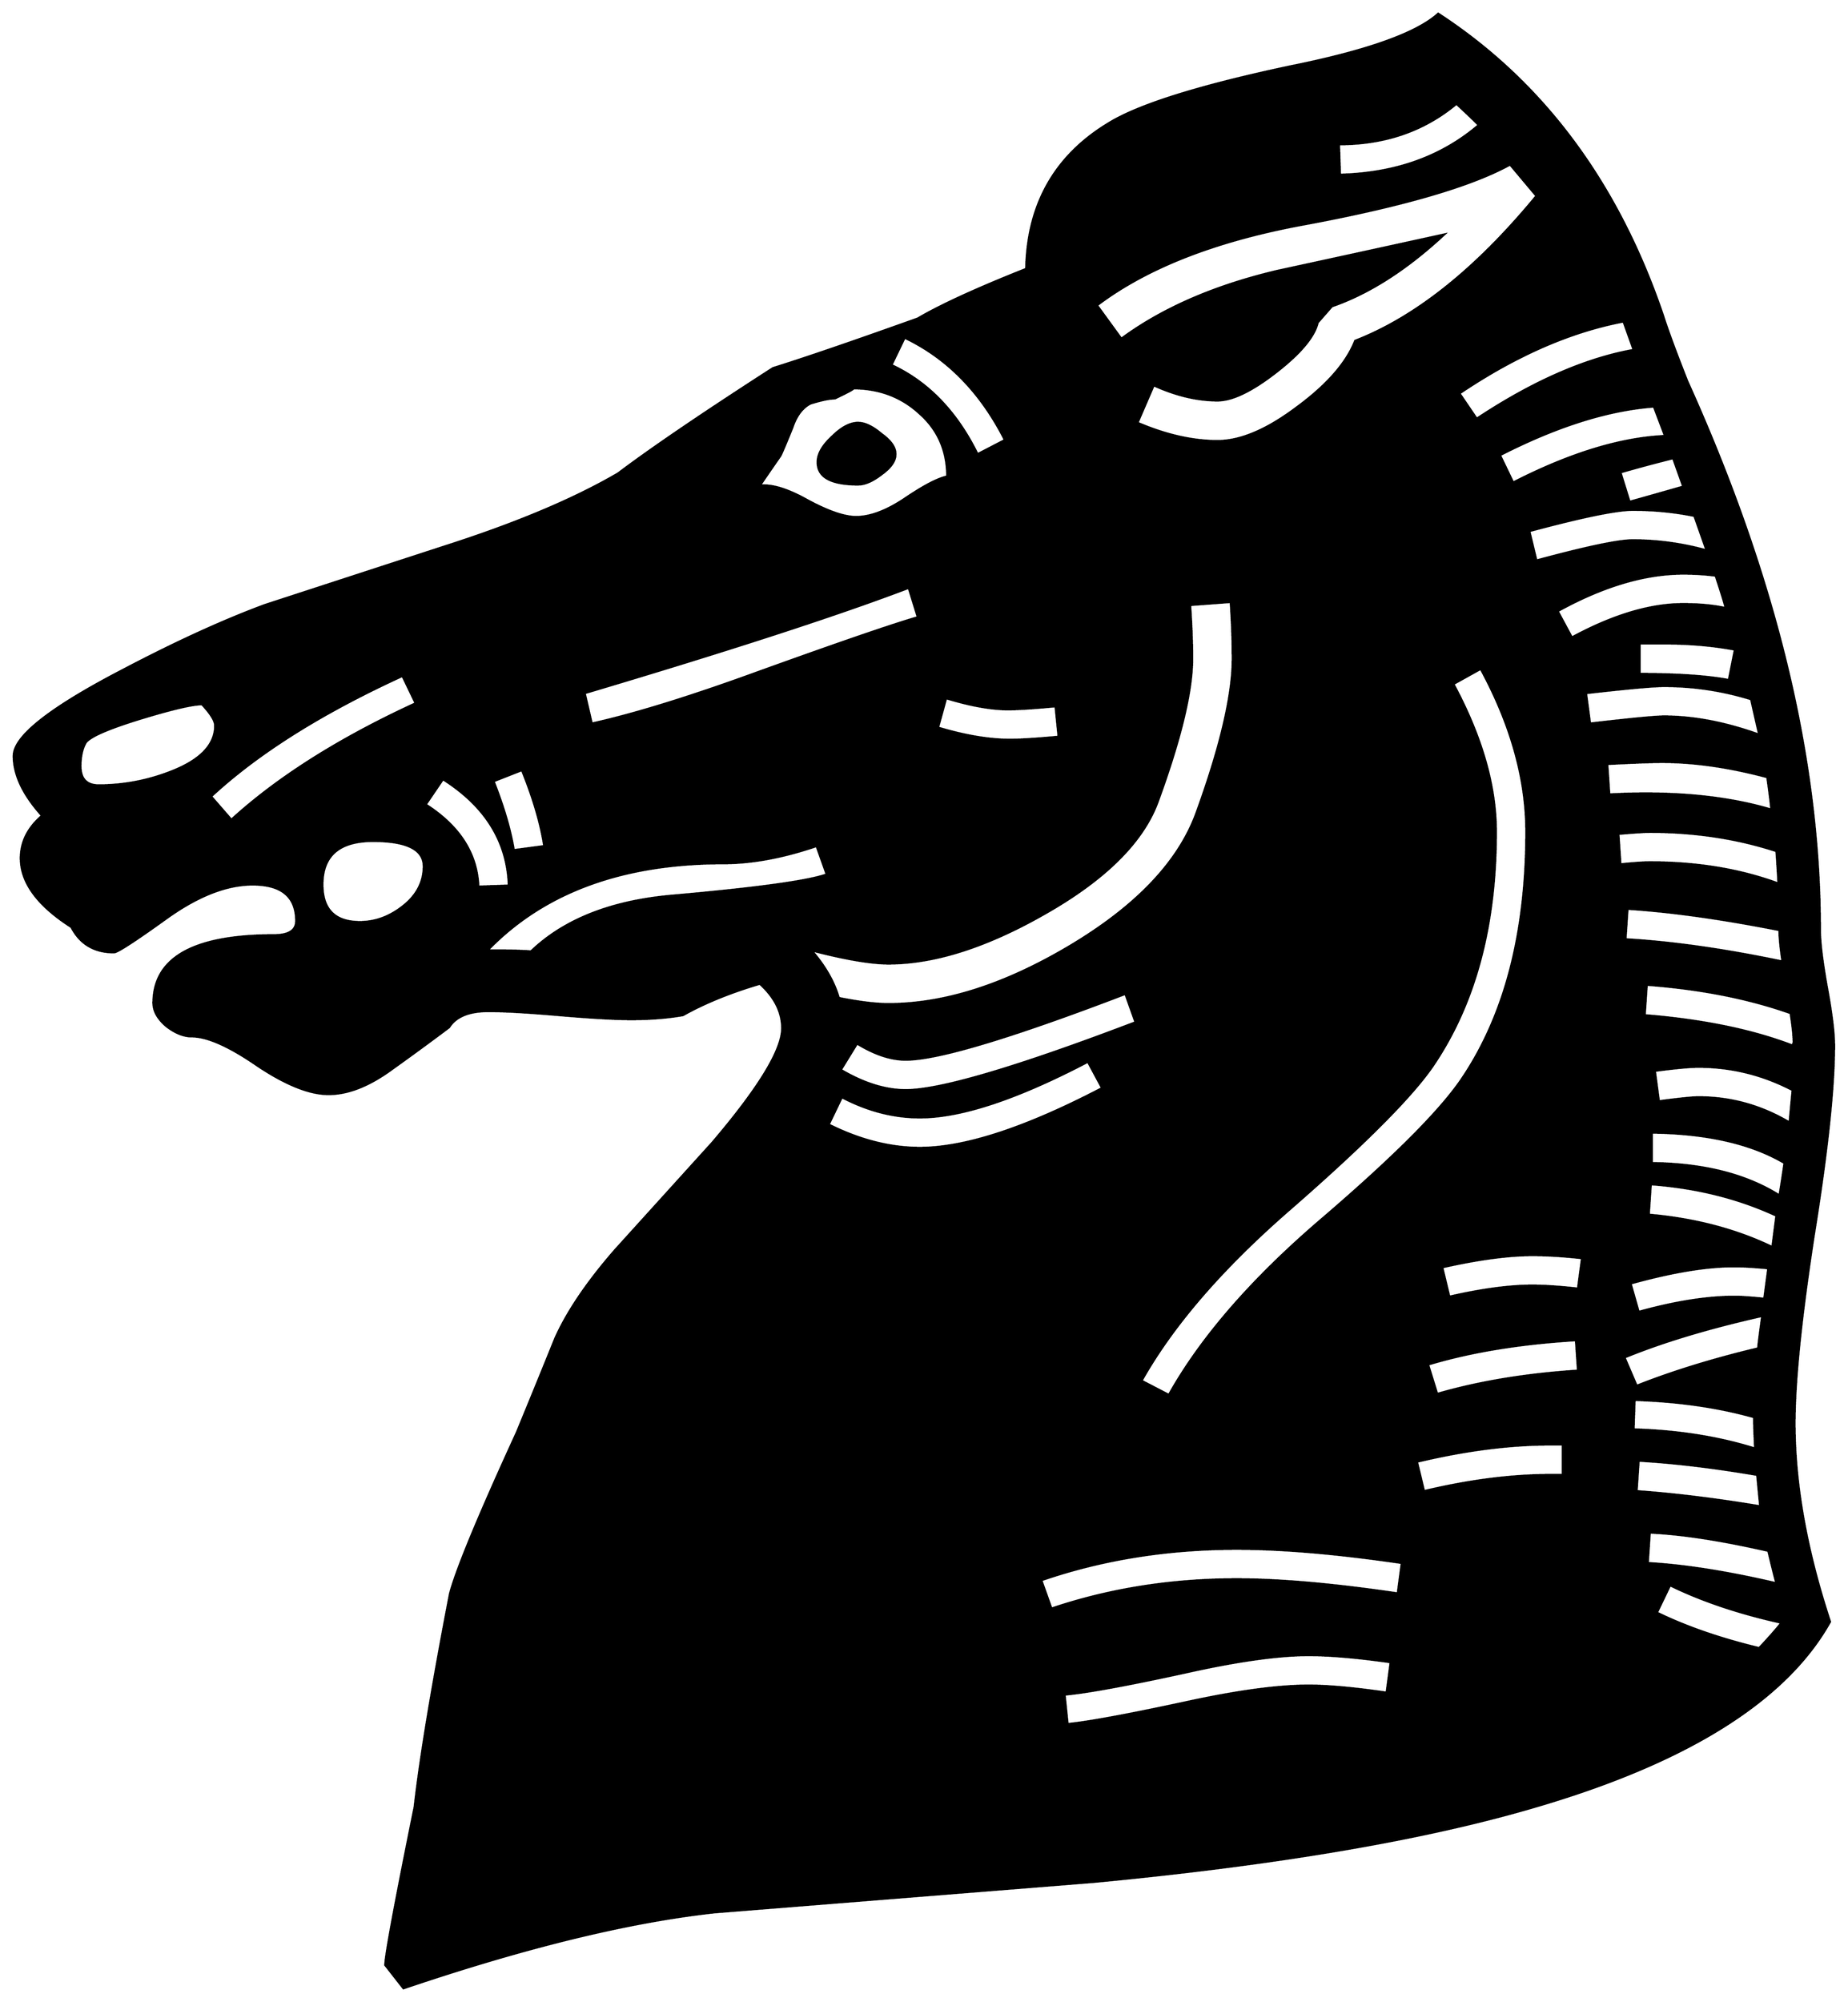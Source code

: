 


\begin{tikzpicture}[y=0.80pt, x=0.80pt, yscale=-1.0, xscale=1.0, inner sep=0pt, outer sep=0pt]
\begin{scope}[shift={(100.0,1705.0)},nonzero rule]
  \path[draw=.,fill=.,line width=1.600pt] (1878.0,-537.0) ..
    controls (1878.0,-495.0) and (1871.333,-432.667) ..
    (1858.0,-350.0) .. controls (1845.333,-268.0) and
    (1839.0,-206.0) .. (1839.0,-164.0) .. controls
    (1839.0,-104.0) and (1850.667,-38.667) .. (1874.0,32.0) ..
    controls (1830.667,109.333) and (1734.333,170.0) .. (1585.0,214.0)
    .. controls (1475.0,246.667) and (1328.667,271.667) ..
    (1146.0,289.0) .. controls (1021.333,299.0) and (896.667,309.0)
    .. (772.0,319.0) .. controls (687.333,328.333) and (585.0,353.333)
    .. (465.0,394.0) -- (447.0,371.0) .. controls (447.0,362.333)
    and (456.667,310.333) .. (476.0,215.0) .. controls (481.333,167.667)
    and (493.0,97.333) .. (511.0,4.0) .. controls (517.667,-20.667)
    and (539.667,-73.667) .. (577.0,-155.0) .. controls
    (589.667,-185.667) and (602.333,-216.667) .. (615.0,-248.0) ..
    controls (627.0,-274.667) and (646.667,-303.667) .. (674.0,-335.0)
    .. controls (706.0,-370.333) and (738.0,-405.667) ..
    (770.0,-441.0) .. controls (816.0,-495.0) and (839.0,-532.667)
    .. (839.0,-554.0) .. controls (839.0,-570.0) and
    (831.667,-584.667) .. (817.0,-598.0) .. controls (787.667,-589.333)
    and (762.333,-579.0) .. (741.0,-567.0) .. controls
    (725.667,-564.333) and (708.667,-563.0) .. (690.0,-563.0) ..
    controls (674.0,-563.0) and (650.333,-564.333) .. (619.0,-567.0)
    .. controls (588.333,-569.667) and (565.0,-571.0) ..
    (549.0,-571.0) .. controls (529.667,-571.0) and (516.667,-565.667)
    .. (510.0,-555.0) .. controls (491.333,-541.0) and
    (472.667,-527.333) .. (454.0,-514.0) .. controls (431.333,-497.333)
    and (410.333,-489.0) .. (391.0,-489.0) .. controls
    (372.333,-489.0) and (349.0,-498.333) .. (321.0,-517.0) ..
    controls (293.0,-536.333) and (271.333,-546.0) .. (256.0,-546.0)
    .. controls (248.0,-546.0) and (239.667,-549.333) ..
    (231.0,-556.0) .. controls (222.333,-563.333) and (218.0,-571.0)
    .. (218.0,-579.0) .. controls (218.0,-623.667) and
    (257.667,-646.0) .. (337.0,-646.0) .. controls (351.667,-646.0)
    and (359.0,-650.667) .. (359.0,-660.0) .. controls
    (359.0,-684.0) and (344.667,-696.0) .. (316.0,-696.0) ..
    controls (290.0,-696.0) and (261.333,-684.667) .. (230.0,-662.0)
    .. controls (199.333,-640.0) and (182.333,-629.0) ..
    (179.0,-629.0) .. controls (159.667,-629.0) and (145.667,-637.333)
    .. (137.0,-654.0) .. controls (103.667,-675.333) and
    (87.0,-698.0) .. (87.0,-722.0) .. controls (87.0,-738.0) and
    (94.0,-752.0) .. (108.0,-764.0) .. controls (89.333,-784.667)
    and (80.0,-804.333) .. (80.0,-823.0) .. controls (80.0,-842.333)
    and (116.0,-870.667) .. (188.0,-908.0) .. controls
    (240.0,-935.333) and (286.667,-956.667) .. (328.0,-972.0) ..
    controls (387.333,-991.333) and (446.667,-1010.667) ..
    (506.0,-1030.0) .. controls (576.667,-1052.667) and
    (633.667,-1076.667) .. (677.0,-1102.0) .. controls
    (709.667,-1126.667) and (760.667,-1161.333) .. (830.0,-1206.0) ..
    controls (862.0,-1216.0) and (909.667,-1232.333) ..
    (973.0,-1255.0) .. controls (995.667,-1268.333) and
    (1031.333,-1284.667) .. (1080.0,-1304.0) .. controls
    (1081.333,-1370.0) and (1110.333,-1419.0) .. (1167.0,-1451.0) ..
    controls (1198.333,-1468.333) and (1256.333,-1486.0) ..
    (1341.0,-1504.0) .. controls (1417.0,-1519.333) and
    (1465.667,-1536.667) .. (1487.0,-1556.0) .. controls
    (1590.333,-1488.667) and (1664.333,-1389.333) .. (1709.0,-1258.0) ..
    controls (1713.667,-1243.333) and (1721.667,-1221.667) ..
    (1733.0,-1193.0) .. controls (1820.333,-999.667) and
    (1864.0,-819.333) .. (1864.0,-652.0) .. controls
    (1864.0,-639.333) and (1866.333,-620.0) .. (1871.0,-594.0) ..
    controls (1875.667,-568.667) and (1878.0,-549.667) ..
    (1878.0,-537.0) -- cycle(1527.0,-1446.0) .. controls
    (1520.333,-1452.667) and (1513.0,-1459.667) .. (1505.0,-1467.0) ..
    controls (1473.0,-1440.333) and (1434.333,-1427.0) ..
    (1389.0,-1427.0) -- (1390.0,-1397.0) .. controls
    (1444.667,-1398.333) and (1490.333,-1414.667) .. (1527.0,-1446.0) --
    cycle(1680.0,-1224.0) -- (1670.0,-1252.0) .. controls
    (1617.333,-1242.0) and (1563.333,-1218.333) .. (1508.0,-1181.0) --
    (1525.0,-1156.0) .. controls (1580.333,-1192.667) and
    (1632.0,-1215.333) .. (1680.0,-1224.0) --
    cycle(1729.0,-1089.0) -- (1719.0,-1117.0) .. controls
    (1700.333,-1112.333) and (1683.0,-1107.667) .. (1667.0,-1103.0) --
    (1676.0,-1074.0) .. controls (1688.0,-1077.333) and
    (1705.667,-1082.333) .. (1729.0,-1089.0) --
    cycle(1711.0,-1139.0) -- (1700.0,-1168.0) .. controls
    (1654.667,-1164.667) and (1604.0,-1148.667) .. (1548.0,-1120.0) --
    (1561.0,-1093.0) .. controls (1617.0,-1121.667) and
    (1667.0,-1137.0) .. (1711.0,-1139.0) --
    cycle(1752.0,-1026.0) -- (1740.0,-1060.0) .. controls
    (1720.667,-1064.0) and (1700.333,-1066.0) .. (1679.0,-1066.0) ..
    controls (1663.0,-1066.0) and (1629.0,-1059.0) ..
    (1577.0,-1045.0) -- (1584.0,-1016.0) .. controls
    (1633.333,-1029.333) and (1665.0,-1036.0) .. (1679.0,-1036.0) ..
    controls (1703.667,-1036.0) and (1728.0,-1032.667) ..
    (1752.0,-1026.0) -- cycle(1771.0,-969.0) .. controls
    (1769.0,-976.333) and (1765.667,-987.0) .. (1761.0,-1001.0) ..
    controls (1751.0,-1002.333) and (1740.333,-1003.0) ..
    (1729.0,-1003.0) .. controls (1691.0,-1003.0) and
    (1649.667,-990.667) .. (1605.0,-966.0) -- (1619.0,-940.0) ..
    controls (1659.667,-962.0) and (1696.333,-973.0) ..
    (1729.0,-973.0) .. controls (1745.0,-973.0) and
    (1759.0,-971.667) .. (1771.0,-969.0) -- cycle(1780.0,-928.0)
    .. controls (1758.667,-932.0) and (1736.0,-934.0) ..
    (1712.0,-934.0) -- (1686.0,-934.0) -- (1686.0,-904.0) ..
    controls (1723.333,-904.0) and (1752.667,-902.0) ..
    (1774.0,-898.0) -- (1780.0,-928.0) -- cycle(1584.0,-1376.0)
    -- (1558.0,-1407.0) .. controls (1519.333,-1385.667) and
    (1451.667,-1366.0) .. (1355.0,-1348.0) .. controls
    (1267.667,-1332.0) and (1199.333,-1305.333) .. (1150.0,-1268.0) --
    (1174.0,-1235.0) .. controls (1214.667,-1265.0) and
    (1266.0,-1287.333) .. (1328.0,-1302.0) .. controls
    (1383.333,-1314.0) and (1438.333,-1326.0) .. (1493.0,-1338.0) ..
    controls (1455.667,-1303.333) and (1418.667,-1279.667) ..
    (1382.0,-1267.0) -- (1368.0,-1251.0) .. controls
    (1364.667,-1237.0) and (1351.0,-1220.667) .. (1327.0,-1202.0) ..
    controls (1303.0,-1183.333) and (1283.667,-1174.0) ..
    (1269.0,-1174.0) .. controls (1249.0,-1174.0) and
    (1228.0,-1179.0) .. (1206.0,-1189.0) -- (1190.0,-1152.0) ..
    controls (1218.0,-1140.0) and (1244.333,-1134.0) ..
    (1269.0,-1134.0) .. controls (1291.667,-1134.0) and
    (1317.667,-1145.0) .. (1347.0,-1167.0) .. controls
    (1377.0,-1189.0) and (1396.333,-1211.0) .. (1405.0,-1233.0) ..
    controls (1465.0,-1256.333) and (1524.667,-1304.0) ..
    (1584.0,-1376.0) -- cycle(1804.0,-844.0) .. controls
    (1802.0,-852.667) and (1799.333,-864.333) .. (1796.0,-879.0) ..
    controls (1768.0,-887.667) and (1739.333,-892.0) ..
    (1710.0,-892.0) .. controls (1699.333,-892.0) and
    (1673.667,-889.667) .. (1633.0,-885.0) -- (1637.0,-855.0) ..
    controls (1677.0,-859.667) and (1701.333,-862.0) ..
    (1710.0,-862.0) .. controls (1739.333,-862.0) and
    (1770.667,-856.0) .. (1804.0,-844.0) -- cycle(1816.0,-770.0)
    .. controls (1815.333,-777.333) and (1814.0,-788.0) ..
    (1812.0,-802.0) .. controls (1774.667,-812.0) and
    (1740.0,-817.0) .. (1708.0,-817.0) .. controls
    (1698.0,-817.0) and (1680.0,-816.333) .. (1654.0,-815.0) --
    (1656.0,-785.0) .. controls (1718.0,-788.333) and
    (1771.333,-783.333) .. (1816.0,-770.0) -- cycle(1823.0,-697.0)
    .. controls (1822.333,-709.667) and (1821.667,-720.333) ..
    (1821.0,-729.0) .. controls (1782.333,-741.667) and
    (1740.667,-748.0) .. (1696.0,-748.0) .. controls
    (1690.667,-748.0) and (1680.333,-747.333) .. (1665.0,-746.0) --
    (1667.0,-716.0) .. controls (1680.333,-717.333) and
    (1690.0,-718.0) .. (1696.0,-718.0) .. controls
    (1742.667,-718.0) and (1785.0,-711.0) .. (1823.0,-697.0) --
    cycle(1827.0,-620.0) .. controls (1825.0,-633.333) and
    (1824.0,-643.667) .. (1824.0,-651.0) .. controls
    (1766.667,-662.333) and (1716.667,-669.333) .. (1674.0,-672.0) --
    (1672.0,-642.0) .. controls (1718.0,-639.333) and
    (1769.667,-632.0) .. (1827.0,-620.0) -- cycle(1838.0,-540.0)
    .. controls (1838.0,-546.667) and (1837.0,-556.333) ..
    (1835.0,-569.0) .. controls (1793.667,-583.667) and
    (1746.333,-593.0) .. (1693.0,-597.0) -- (1691.0,-567.0) ..
    controls (1748.333,-562.333) and (1797.0,-552.333) ..
    (1837.0,-537.0) -- (1838.0,-540.0) -- cycle(1837.0,-493.0)
    .. controls (1807.667,-508.333) and (1776.667,-516.0) ..
    (1744.0,-516.0) .. controls (1735.333,-516.0) and
    (1721.0,-514.667) .. (1701.0,-512.0) -- (1705.0,-482.0) ..
    controls (1725.0,-484.667) and (1738.0,-486.0) ..
    (1744.0,-486.0) .. controls (1776.0,-486.0) and
    (1806.0,-477.667) .. (1834.0,-461.0) .. controls
    (1834.667,-468.333) and (1835.667,-479.0) .. (1837.0,-493.0) --
    cycle(1829.0,-421.0) .. controls (1796.333,-440.333) and
    (1752.667,-450.333) .. (1698.0,-451.0) -- (1698.0,-421.0) ..
    controls (1749.333,-420.333) and (1791.333,-409.667) ..
    (1824.0,-389.0) .. controls (1825.333,-396.333) and
    (1827.0,-407.0) .. (1829.0,-421.0) -- cycle(1059.0,-1135.0)
    .. controls (1035.0,-1182.333) and (1002.0,-1216.0) ..
    (960.0,-1236.0) -- (947.0,-1209.0) .. controls
    (983.0,-1192.333) and (1011.333,-1163.0) .. (1032.0,-1121.0) --
    (1059.0,-1135.0) -- cycle(1821.0,-369.0) .. controls
    (1783.667,-386.333) and (1742.333,-396.667) .. (1697.0,-400.0) --
    (1695.0,-370.0) .. controls (1740.333,-366.0) and
    (1781.0,-355.333) .. (1817.0,-338.0) -- (1821.0,-369.0) --
    cycle(1813.0,-317.0) .. controls (1799.667,-318.333) and
    (1788.333,-319.0) .. (1779.0,-319.0) .. controls
    (1751.667,-319.0) and (1717.667,-313.333) .. (1677.0,-302.0) --
    (1685.0,-274.0) .. controls (1721.0,-284.0) and
    (1752.667,-289.0) .. (1780.0,-289.0) .. controls
    (1786.0,-289.0) and (1795.667,-288.333) .. (1809.0,-287.0) --
    (1813.0,-317.0) -- cycle(1002.0,-1099.0) .. controls
    (1002.0,-1124.333) and (993.0,-1145.0) .. (975.0,-1161.0) ..
    controls (957.0,-1177.667) and (935.0,-1186.0) ..
    (909.0,-1186.0) .. controls (911.0,-1186.0) and
    (905.0,-1182.667) .. (891.0,-1176.0) .. controls
    (885.667,-1176.0) and (877.667,-1174.333) .. (867.0,-1171.0) ..
    controls (859.0,-1167.0) and (853.0,-1159.0) ..
    (849.0,-1147.0) .. controls (841.667,-1129.0) and
    (837.667,-1119.667) .. (837.0,-1119.0) .. controls
    (832.333,-1112.333) and (825.667,-1102.667) .. (817.0,-1090.0) ..
    controls (829.0,-1091.333) and (845.0,-1086.333) ..
    (865.0,-1075.0) .. controls (885.0,-1064.333) and
    (900.667,-1059.0) .. (912.0,-1059.0) .. controls
    (926.0,-1059.0) and (942.0,-1065.0) .. (960.0,-1077.0) ..
    controls (978.667,-1089.667) and (992.667,-1097.0) ..
    (1002.0,-1099.0) -- cycle(1807.0,-270.0) .. controls
    (1753.667,-258.0) and (1708.333,-244.333) .. (1671.0,-229.0) --
    (1683.0,-201.0) .. controls (1718.333,-215.0) and
    (1758.333,-227.333) .. (1803.0,-238.0) .. controls
    (1803.0,-240.0) and (1804.333,-250.667) .. (1807.0,-270.0) --
    cycle(1574.0,-748.0) .. controls (1574.0,-800.0) and
    (1559.0,-853.667) .. (1529.0,-909.0) -- (1502.0,-894.0) ..
    controls (1530.0,-842.0) and (1544.0,-793.333) ..
    (1544.0,-748.0) .. controls (1544.0,-654.667) and
    (1523.0,-577.333) .. (1481.0,-516.0) .. controls
    (1459.667,-485.333) and (1412.667,-438.333) .. (1340.0,-375.0) ..
    controls (1273.333,-317.0) and (1224.667,-260.667) ..
    (1194.0,-206.0) -- (1221.0,-192.0) .. controls
    (1252.333,-248.0) and (1301.667,-305.0) .. (1369.0,-363.0) ..
    controls (1442.333,-425.667) and (1489.667,-473.0) ..
    (1511.0,-505.0) .. controls (1553.0,-567.667) and
    (1574.0,-648.667) .. (1574.0,-748.0) -- cycle(1112.0,-842.0)
    -- (1109.0,-872.0) .. controls (1087.667,-870.0) and
    (1072.0,-869.0) .. (1062.0,-869.0) .. controls
    (1045.333,-869.0) and (1025.0,-872.667) .. (1001.0,-880.0) --
    (993.0,-851.0) .. controls (1019.667,-843.0) and
    (1043.333,-839.0) .. (1064.0,-839.0) .. controls
    (1074.667,-839.0) and (1090.667,-840.0) .. (1112.0,-842.0) --
    cycle(1800.0,-139.0) .. controls (1799.333,-152.333) and
    (1799.0,-160.667) .. (1799.0,-164.0) -- (1799.0,-170.0) ..
    controls (1763.667,-180.0) and (1724.333,-185.667) ..
    (1681.0,-187.0) -- (1680.0,-158.0) .. controls
    (1724.0,-156.667) and (1764.0,-150.333) .. (1800.0,-139.0) --
    cycle(1629.0,-327.0) .. controls (1611.0,-329.0) and
    (1594.667,-330.0) .. (1580.0,-330.0) .. controls
    (1556.0,-330.0) and (1526.333,-326.0) .. (1491.0,-318.0) --
    (1498.0,-289.0) .. controls (1530.0,-296.333) and
    (1557.333,-300.0) .. (1580.0,-300.0) .. controls
    (1592.0,-300.0) and (1607.0,-299.0) .. (1625.0,-297.0) --
    (1629.0,-327.0) -- cycle(1284.0,-919.0) .. controls
    (1284.0,-936.333) and (1283.333,-955.0) .. (1282.0,-975.0) --
    (1242.0,-972.0) .. controls (1243.333,-952.0) and
    (1244.0,-934.333) .. (1244.0,-919.0) .. controls
    (1244.0,-887.0) and (1232.667,-840.0) .. (1210.0,-778.0) ..
    controls (1195.333,-738.0) and (1158.0,-701.0) ..
    (1098.0,-667.0) .. controls (1040.667,-634.333) and
    (989.333,-618.0) .. (944.0,-618.0) .. controls (926.667,-618.0)
    and (901.333,-622.333) .. (868.0,-631.0) .. controls
    (881.333,-615.667) and (890.333,-600.0) .. (895.0,-584.0) ..
    controls (915.0,-580.0) and (931.333,-578.0) .. (944.0,-578.0)
    .. controls (998.667,-578.0) and (1057.667,-596.667) ..
    (1121.0,-634.0) .. controls (1187.667,-673.333) and
    (1230.0,-717.333) .. (1248.0,-766.0) .. controls
    (1272.0,-832.0) and (1284.0,-883.0) .. (1284.0,-919.0) --
    cycle(1805.0,-82.0) .. controls (1804.333,-88.667) and
    (1803.333,-99.0) .. (1802.0,-113.0) .. controls
    (1759.333,-120.333) and (1720.333,-125.0) .. (1685.0,-127.0) --
    (1683.0,-97.0) .. controls (1720.333,-94.333) and (1761.0,-89.333)
    .. (1805.0,-82.0) -- cycle(1821.0,-6.0) .. controls
    (1819.0,-13.333) and (1816.333,-24.0) .. (1813.0,-38.0) ..
    controls (1766.333,-48.667) and (1727.333,-54.667) .. (1696.0,-56.0)
    -- (1694.0,-26.0) .. controls (1730.0,-24.0) and
    (1772.333,-17.333) .. (1821.0,-6.0) -- cycle(1625.0,-216.0) --
    (1623.0,-246.0) .. controls (1567.667,-242.667) and
    (1519.0,-234.667) .. (1477.0,-222.0) -- (1486.0,-193.0) ..
    controls (1527.333,-205.0) and (1573.667,-212.667) ..
    (1625.0,-216.0) -- cycle(1826.0,33.0) .. controls
    (1784.0,23.667) and (1747.333,11.333) .. (1716.0,-4.0) --
    (1703.0,23.0) .. controls (1731.667,37.0) and (1765.333,48.667) ..
    (1804.0,58.0) .. controls (1814.0,47.333) and (1821.333,39.0) ..
    (1826.0,33.0) -- cycle(973.0,-960.0) -- (964.0,-989.0) ..
    controls (894.0,-962.333) and (787.333,-927.667) .. (644.0,-885.0)
    -- (651.0,-855.0) .. controls (693.0,-864.333) and
    (747.0,-881.0) .. (813.0,-905.0) .. controls (894.333,-934.333)
    and (947.667,-952.667) .. (973.0,-960.0) -- cycle(1610.0,-113.0)
    -- (1610.0,-143.0) -- (1597.0,-143.0) .. controls
    (1557.0,-143.0) and (1513.333,-137.333) .. (1466.0,-126.0) --
    (1473.0,-97.0) .. controls (1517.667,-107.667) and
    (1559.333,-113.0) .. (1598.0,-113.0) -- (1610.0,-113.0) --
    cycle(1188.0,-560.0) -- (1178.0,-588.0) .. controls
    (1064.667,-544.667) and (992.333,-523.0) .. (961.0,-523.0) ..
    controls (946.333,-523.0) and (930.333,-528.333) .. (913.0,-539.0)
    -- (897.0,-513.0) .. controls (919.667,-499.667) and
    (941.0,-493.0) .. (961.0,-493.0) .. controls (995.0,-493.0)
    and (1070.667,-515.333) .. (1188.0,-560.0) --
    cycle(1155.0,-495.0) -- (1141.0,-521.0) .. controls
    (1071.0,-484.333) and (1015.667,-466.0) .. (975.0,-466.0) ..
    controls (949.0,-466.0) and (923.333,-472.667) .. (898.0,-486.0)
    -- (885.0,-459.0) .. controls (915.667,-443.667) and
    (945.667,-436.0) .. (975.0,-436.0) .. controls (1019.667,-436.0)
    and (1079.667,-455.667) .. (1155.0,-495.0) --
    cycle(883.0,-706.0) -- (873.0,-734.0) .. controls
    (839.667,-722.667) and (809.0,-717.0) .. (781.0,-717.0) ..
    controls (681.0,-717.0) and (603.333,-688.333) .. (548.0,-631.0)
    -- (555.0,-631.0) .. controls (569.667,-631.0) and
    (581.667,-630.667) .. (591.0,-630.0) .. controls (623.667,-661.333)
    and (670.0,-679.667) .. (730.0,-685.0) .. controls
    (813.333,-692.333) and (864.333,-699.333) .. (883.0,-706.0) --
    cycle(604.0,-734.0) .. controls (600.667,-756.0) and
    (593.333,-781.0) .. (582.0,-809.0) -- (554.0,-798.0) ..
    controls (564.0,-772.667) and (570.667,-750.0) .. (574.0,-730.0)
    -- (604.0,-734.0) -- cycle(1451.0,-26.0) .. controls
    (1387.667,-35.333) and (1333.333,-40.0) .. (1288.0,-40.0) ..
    controls (1219.333,-40.0) and (1155.0,-29.667) .. (1095.0,-9.0)
    -- (1105.0,19.0) .. controls (1162.333,-0.333) and
    (1223.333,-10.0) .. (1288.0,-10.0) .. controls (1330.667,-10.0)
    and (1383.667,-5.333) .. (1447.0,4.0) -- (1451.0,-26.0) --
    cycle(569.0,-695.0) .. controls (567.667,-738.333) and
    (546.0,-773.333) .. (504.0,-800.0) -- (487.0,-775.0) ..
    controls (520.333,-753.667) and (537.667,-726.667) .. (539.0,-694.0)
    -- (569.0,-695.0) -- cycle(477.0,-875.0) -- (464.0,-902.0)
    .. controls (384.0,-865.333) and (321.0,-825.667) ..
    (275.0,-783.0) -- (295.0,-760.0) .. controls (341.0,-802.0)
    and (401.667,-840.333) .. (477.0,-875.0) -- cycle(1440.0,72.0)
    .. controls (1407.333,67.333) and (1380.333,65.0) .. (1359.0,65.0)
    .. controls (1329.0,65.0) and (1288.667,70.667) .. (1238.0,82.0)
    .. controls (1180.0,94.667) and (1140.0,102.0) ..
    (1118.0,104.0) -- (1121.0,133.0) .. controls (1141.667,131.0)
    and (1181.333,123.667) .. (1240.0,111.0) .. controls
    (1289.333,100.333) and (1329.0,95.0) .. (1359.0,95.0) ..
    controls (1378.333,95.0) and (1404.0,97.333) .. (1436.0,102.0)
    -- (1440.0,72.0) -- cycle(485.0,-714.0) .. controls
    (485.0,-730.667) and (468.333,-739.0) .. (435.0,-739.0) ..
    controls (401.667,-739.0) and (385.0,-724.667) .. (385.0,-696.0)
    .. controls (385.0,-671.333) and (397.333,-659.0) ..
    (422.0,-659.0) .. controls (437.333,-659.0) and (451.667,-664.333)
    .. (465.0,-675.0) .. controls (478.333,-685.667) and
    (485.0,-698.667) .. (485.0,-714.0) -- cycle(279.0,-853.0) ..
    controls (279.0,-857.667) and (274.667,-864.667) .. (266.0,-874.0)
    .. controls (256.667,-874.0) and (236.667,-869.333) ..
    (206.0,-860.0) .. controls (173.333,-850.0) and (155.0,-842.0)
    .. (151.0,-836.0) .. controls (147.667,-830.0) and
    (146.0,-822.333) .. (146.0,-813.0) .. controls (146.0,-800.333)
    and (152.0,-794.0) .. (164.0,-794.0) .. controls
    (188.0,-794.0) and (211.333,-798.333) .. (234.0,-807.0) ..
    controls (264.0,-818.333) and (279.0,-833.667) .. (279.0,-853.0)
    -- cycle(951.0,-1121.0) .. controls (951.0,-1114.333) and
    (946.333,-1107.667) .. (937.0,-1101.0) .. controls
    (928.333,-1094.333) and (920.667,-1091.0) .. (914.0,-1091.0) ..
    controls (887.333,-1091.0) and (874.0,-1098.333) ..
    (874.0,-1113.0) .. controls (874.0,-1121.0) and
    (878.667,-1129.333) .. (888.0,-1138.0) .. controls
    (897.333,-1147.333) and (906.0,-1152.0) .. (914.0,-1152.0) ..
    controls (920.667,-1152.0) and (928.333,-1148.333) ..
    (937.0,-1141.0) .. controls (946.333,-1134.333) and
    (951.0,-1127.667) .. (951.0,-1121.0) -- cycle;
\end{scope}

\end{tikzpicture}

